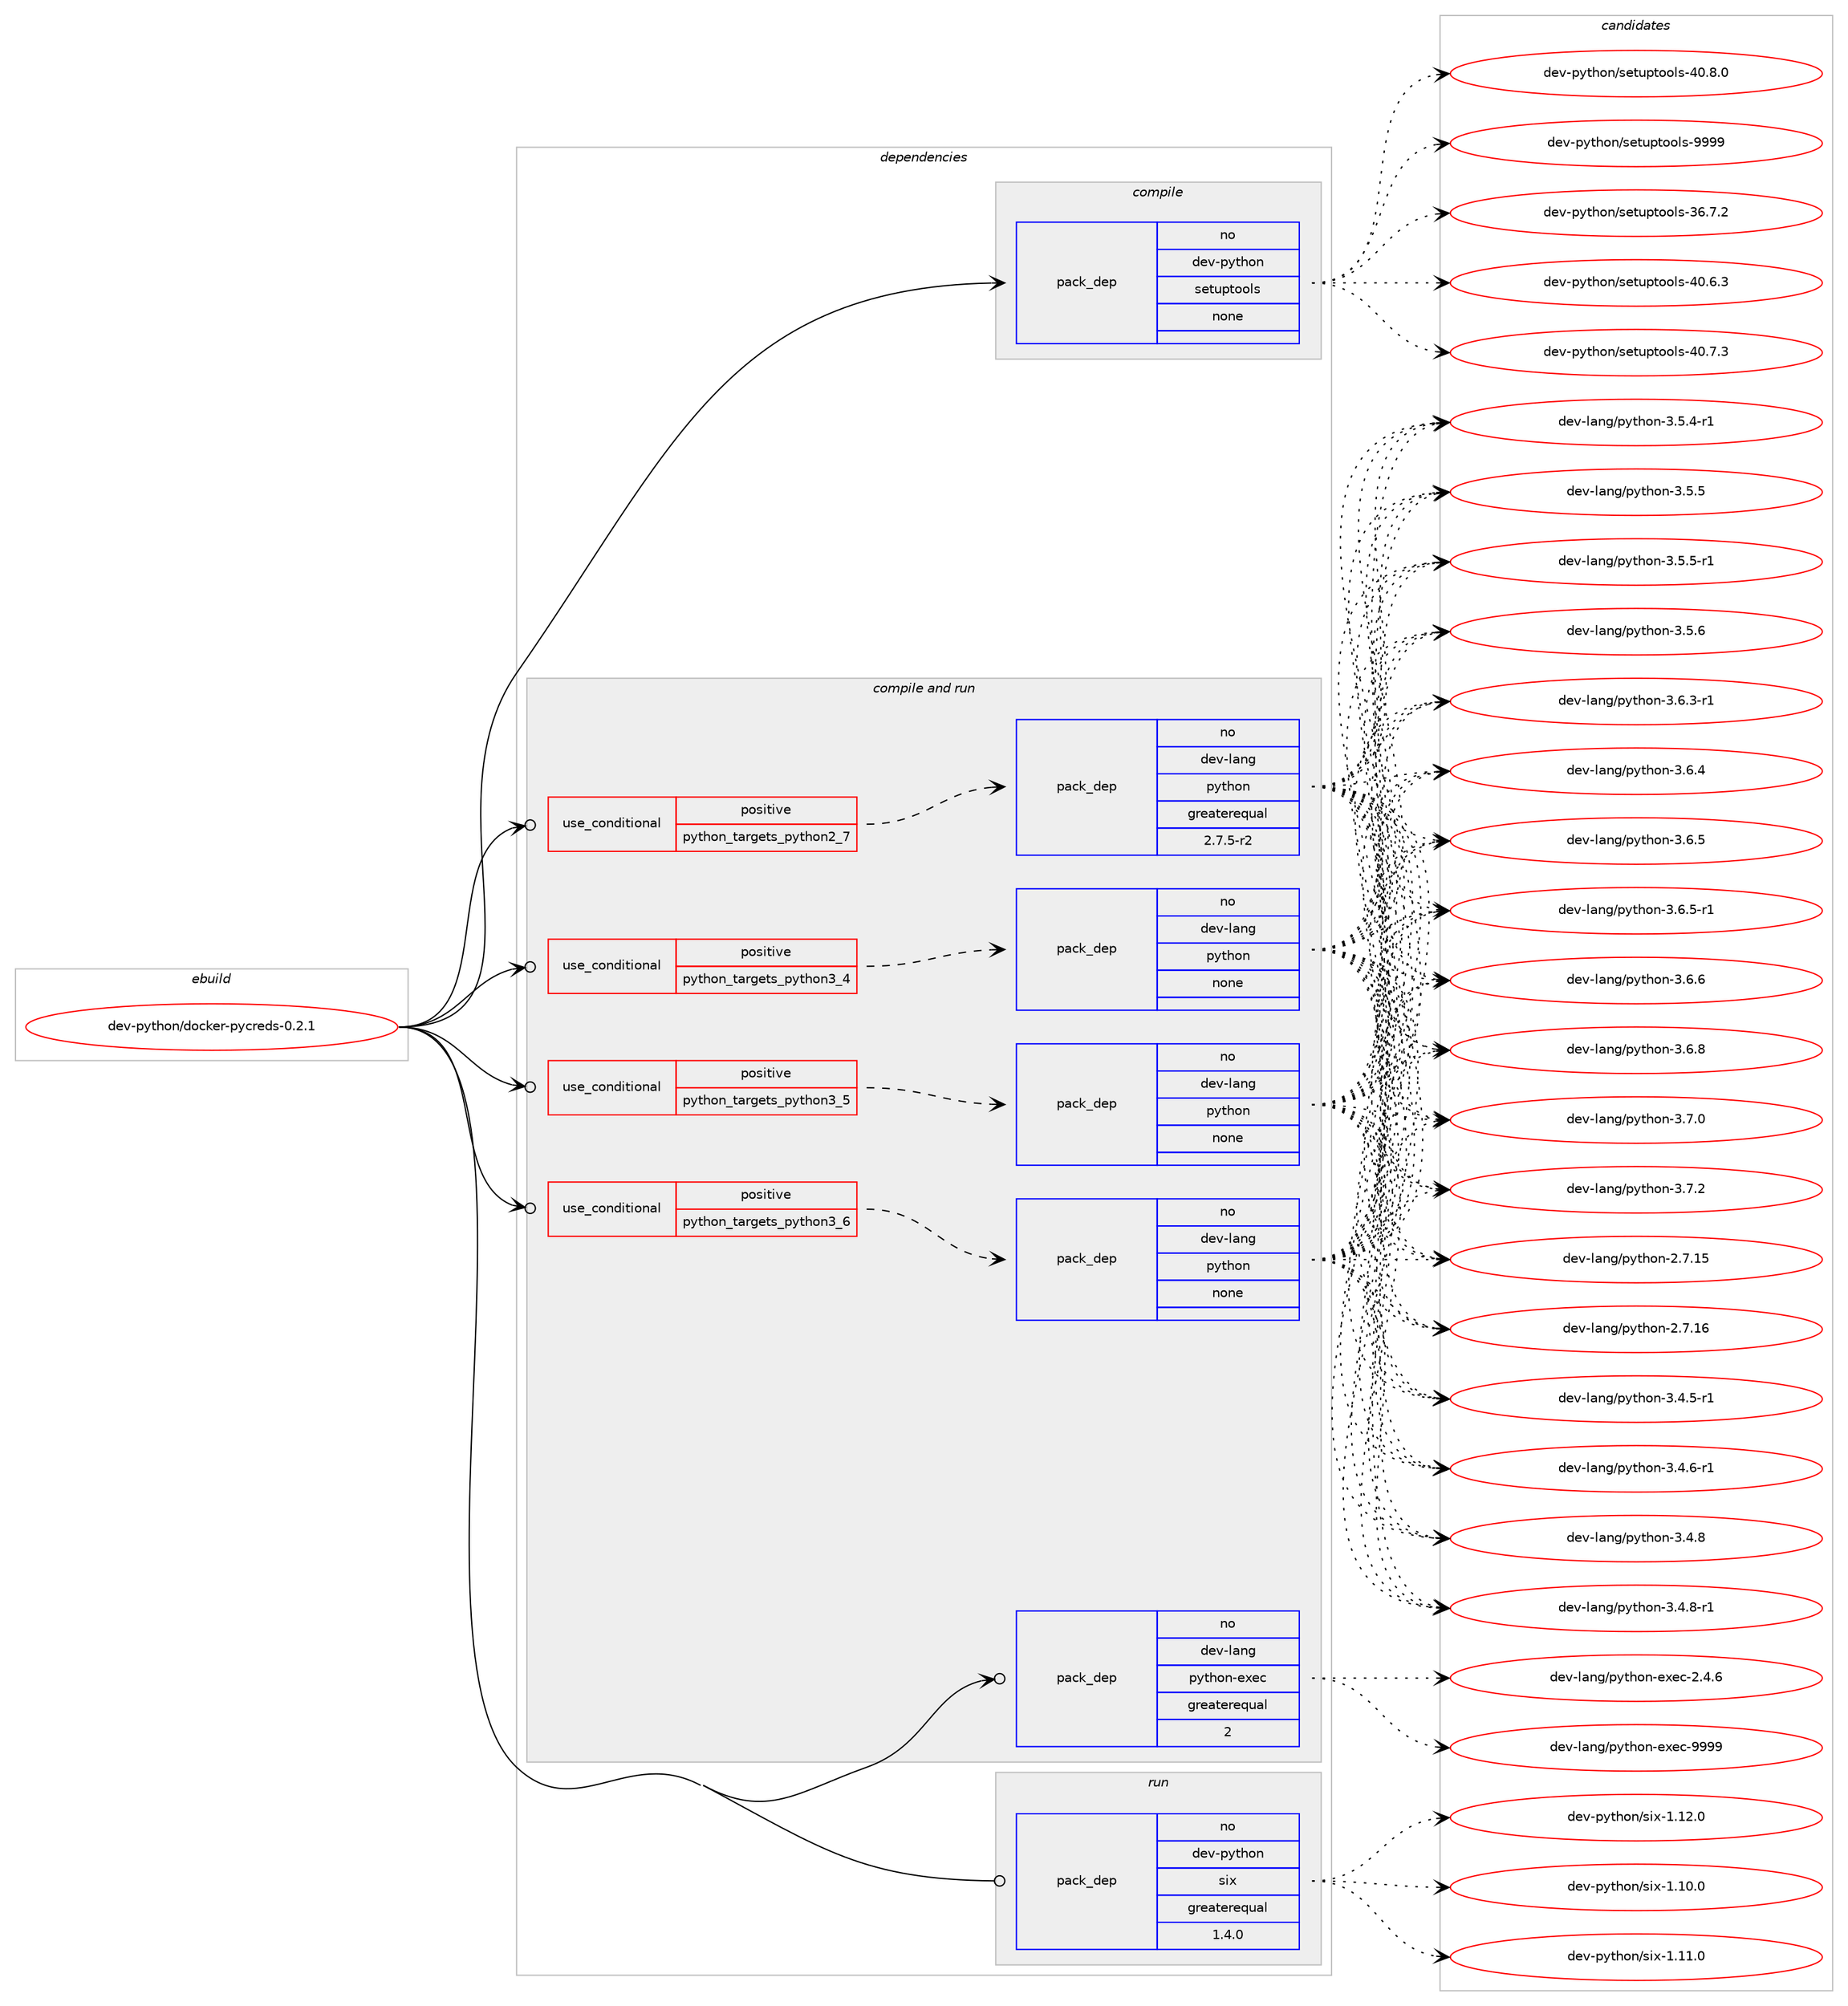 digraph prolog {

# *************
# Graph options
# *************

newrank=true;
concentrate=true;
compound=true;
graph [rankdir=LR,fontname=Helvetica,fontsize=10,ranksep=1.5];#, ranksep=2.5, nodesep=0.2];
edge  [arrowhead=vee];
node  [fontname=Helvetica,fontsize=10];

# **********
# The ebuild
# **********

subgraph cluster_leftcol {
color=gray;
rank=same;
label=<<i>ebuild</i>>;
id [label="dev-python/docker-pycreds-0.2.1", color=red, width=4, href="../dev-python/docker-pycreds-0.2.1.svg"];
}

# ****************
# The dependencies
# ****************

subgraph cluster_midcol {
color=gray;
label=<<i>dependencies</i>>;
subgraph cluster_compile {
fillcolor="#eeeeee";
style=filled;
label=<<i>compile</i>>;
subgraph pack1010055 {
dependency1406873 [label=<<TABLE BORDER="0" CELLBORDER="1" CELLSPACING="0" CELLPADDING="4" WIDTH="220"><TR><TD ROWSPAN="6" CELLPADDING="30">pack_dep</TD></TR><TR><TD WIDTH="110">no</TD></TR><TR><TD>dev-python</TD></TR><TR><TD>setuptools</TD></TR><TR><TD>none</TD></TR><TR><TD></TD></TR></TABLE>>, shape=none, color=blue];
}
id:e -> dependency1406873:w [weight=20,style="solid",arrowhead="vee"];
}
subgraph cluster_compileandrun {
fillcolor="#eeeeee";
style=filled;
label=<<i>compile and run</i>>;
subgraph cond373562 {
dependency1406874 [label=<<TABLE BORDER="0" CELLBORDER="1" CELLSPACING="0" CELLPADDING="4"><TR><TD ROWSPAN="3" CELLPADDING="10">use_conditional</TD></TR><TR><TD>positive</TD></TR><TR><TD>python_targets_python2_7</TD></TR></TABLE>>, shape=none, color=red];
subgraph pack1010056 {
dependency1406875 [label=<<TABLE BORDER="0" CELLBORDER="1" CELLSPACING="0" CELLPADDING="4" WIDTH="220"><TR><TD ROWSPAN="6" CELLPADDING="30">pack_dep</TD></TR><TR><TD WIDTH="110">no</TD></TR><TR><TD>dev-lang</TD></TR><TR><TD>python</TD></TR><TR><TD>greaterequal</TD></TR><TR><TD>2.7.5-r2</TD></TR></TABLE>>, shape=none, color=blue];
}
dependency1406874:e -> dependency1406875:w [weight=20,style="dashed",arrowhead="vee"];
}
id:e -> dependency1406874:w [weight=20,style="solid",arrowhead="odotvee"];
subgraph cond373563 {
dependency1406876 [label=<<TABLE BORDER="0" CELLBORDER="1" CELLSPACING="0" CELLPADDING="4"><TR><TD ROWSPAN="3" CELLPADDING="10">use_conditional</TD></TR><TR><TD>positive</TD></TR><TR><TD>python_targets_python3_4</TD></TR></TABLE>>, shape=none, color=red];
subgraph pack1010057 {
dependency1406877 [label=<<TABLE BORDER="0" CELLBORDER="1" CELLSPACING="0" CELLPADDING="4" WIDTH="220"><TR><TD ROWSPAN="6" CELLPADDING="30">pack_dep</TD></TR><TR><TD WIDTH="110">no</TD></TR><TR><TD>dev-lang</TD></TR><TR><TD>python</TD></TR><TR><TD>none</TD></TR><TR><TD></TD></TR></TABLE>>, shape=none, color=blue];
}
dependency1406876:e -> dependency1406877:w [weight=20,style="dashed",arrowhead="vee"];
}
id:e -> dependency1406876:w [weight=20,style="solid",arrowhead="odotvee"];
subgraph cond373564 {
dependency1406878 [label=<<TABLE BORDER="0" CELLBORDER="1" CELLSPACING="0" CELLPADDING="4"><TR><TD ROWSPAN="3" CELLPADDING="10">use_conditional</TD></TR><TR><TD>positive</TD></TR><TR><TD>python_targets_python3_5</TD></TR></TABLE>>, shape=none, color=red];
subgraph pack1010058 {
dependency1406879 [label=<<TABLE BORDER="0" CELLBORDER="1" CELLSPACING="0" CELLPADDING="4" WIDTH="220"><TR><TD ROWSPAN="6" CELLPADDING="30">pack_dep</TD></TR><TR><TD WIDTH="110">no</TD></TR><TR><TD>dev-lang</TD></TR><TR><TD>python</TD></TR><TR><TD>none</TD></TR><TR><TD></TD></TR></TABLE>>, shape=none, color=blue];
}
dependency1406878:e -> dependency1406879:w [weight=20,style="dashed",arrowhead="vee"];
}
id:e -> dependency1406878:w [weight=20,style="solid",arrowhead="odotvee"];
subgraph cond373565 {
dependency1406880 [label=<<TABLE BORDER="0" CELLBORDER="1" CELLSPACING="0" CELLPADDING="4"><TR><TD ROWSPAN="3" CELLPADDING="10">use_conditional</TD></TR><TR><TD>positive</TD></TR><TR><TD>python_targets_python3_6</TD></TR></TABLE>>, shape=none, color=red];
subgraph pack1010059 {
dependency1406881 [label=<<TABLE BORDER="0" CELLBORDER="1" CELLSPACING="0" CELLPADDING="4" WIDTH="220"><TR><TD ROWSPAN="6" CELLPADDING="30">pack_dep</TD></TR><TR><TD WIDTH="110">no</TD></TR><TR><TD>dev-lang</TD></TR><TR><TD>python</TD></TR><TR><TD>none</TD></TR><TR><TD></TD></TR></TABLE>>, shape=none, color=blue];
}
dependency1406880:e -> dependency1406881:w [weight=20,style="dashed",arrowhead="vee"];
}
id:e -> dependency1406880:w [weight=20,style="solid",arrowhead="odotvee"];
subgraph pack1010060 {
dependency1406882 [label=<<TABLE BORDER="0" CELLBORDER="1" CELLSPACING="0" CELLPADDING="4" WIDTH="220"><TR><TD ROWSPAN="6" CELLPADDING="30">pack_dep</TD></TR><TR><TD WIDTH="110">no</TD></TR><TR><TD>dev-lang</TD></TR><TR><TD>python-exec</TD></TR><TR><TD>greaterequal</TD></TR><TR><TD>2</TD></TR></TABLE>>, shape=none, color=blue];
}
id:e -> dependency1406882:w [weight=20,style="solid",arrowhead="odotvee"];
}
subgraph cluster_run {
fillcolor="#eeeeee";
style=filled;
label=<<i>run</i>>;
subgraph pack1010061 {
dependency1406883 [label=<<TABLE BORDER="0" CELLBORDER="1" CELLSPACING="0" CELLPADDING="4" WIDTH="220"><TR><TD ROWSPAN="6" CELLPADDING="30">pack_dep</TD></TR><TR><TD WIDTH="110">no</TD></TR><TR><TD>dev-python</TD></TR><TR><TD>six</TD></TR><TR><TD>greaterequal</TD></TR><TR><TD>1.4.0</TD></TR></TABLE>>, shape=none, color=blue];
}
id:e -> dependency1406883:w [weight=20,style="solid",arrowhead="odot"];
}
}

# **************
# The candidates
# **************

subgraph cluster_choices {
rank=same;
color=gray;
label=<<i>candidates</i>>;

subgraph choice1010055 {
color=black;
nodesep=1;
choice100101118451121211161041111104711510111611711211611111110811545515446554650 [label="dev-python/setuptools-36.7.2", color=red, width=4,href="../dev-python/setuptools-36.7.2.svg"];
choice100101118451121211161041111104711510111611711211611111110811545524846544651 [label="dev-python/setuptools-40.6.3", color=red, width=4,href="../dev-python/setuptools-40.6.3.svg"];
choice100101118451121211161041111104711510111611711211611111110811545524846554651 [label="dev-python/setuptools-40.7.3", color=red, width=4,href="../dev-python/setuptools-40.7.3.svg"];
choice100101118451121211161041111104711510111611711211611111110811545524846564648 [label="dev-python/setuptools-40.8.0", color=red, width=4,href="../dev-python/setuptools-40.8.0.svg"];
choice10010111845112121116104111110471151011161171121161111111081154557575757 [label="dev-python/setuptools-9999", color=red, width=4,href="../dev-python/setuptools-9999.svg"];
dependency1406873:e -> choice100101118451121211161041111104711510111611711211611111110811545515446554650:w [style=dotted,weight="100"];
dependency1406873:e -> choice100101118451121211161041111104711510111611711211611111110811545524846544651:w [style=dotted,weight="100"];
dependency1406873:e -> choice100101118451121211161041111104711510111611711211611111110811545524846554651:w [style=dotted,weight="100"];
dependency1406873:e -> choice100101118451121211161041111104711510111611711211611111110811545524846564648:w [style=dotted,weight="100"];
dependency1406873:e -> choice10010111845112121116104111110471151011161171121161111111081154557575757:w [style=dotted,weight="100"];
}
subgraph choice1010056 {
color=black;
nodesep=1;
choice10010111845108971101034711212111610411111045504655464953 [label="dev-lang/python-2.7.15", color=red, width=4,href="../dev-lang/python-2.7.15.svg"];
choice10010111845108971101034711212111610411111045504655464954 [label="dev-lang/python-2.7.16", color=red, width=4,href="../dev-lang/python-2.7.16.svg"];
choice1001011184510897110103471121211161041111104551465246534511449 [label="dev-lang/python-3.4.5-r1", color=red, width=4,href="../dev-lang/python-3.4.5-r1.svg"];
choice1001011184510897110103471121211161041111104551465246544511449 [label="dev-lang/python-3.4.6-r1", color=red, width=4,href="../dev-lang/python-3.4.6-r1.svg"];
choice100101118451089711010347112121116104111110455146524656 [label="dev-lang/python-3.4.8", color=red, width=4,href="../dev-lang/python-3.4.8.svg"];
choice1001011184510897110103471121211161041111104551465246564511449 [label="dev-lang/python-3.4.8-r1", color=red, width=4,href="../dev-lang/python-3.4.8-r1.svg"];
choice1001011184510897110103471121211161041111104551465346524511449 [label="dev-lang/python-3.5.4-r1", color=red, width=4,href="../dev-lang/python-3.5.4-r1.svg"];
choice100101118451089711010347112121116104111110455146534653 [label="dev-lang/python-3.5.5", color=red, width=4,href="../dev-lang/python-3.5.5.svg"];
choice1001011184510897110103471121211161041111104551465346534511449 [label="dev-lang/python-3.5.5-r1", color=red, width=4,href="../dev-lang/python-3.5.5-r1.svg"];
choice100101118451089711010347112121116104111110455146534654 [label="dev-lang/python-3.5.6", color=red, width=4,href="../dev-lang/python-3.5.6.svg"];
choice1001011184510897110103471121211161041111104551465446514511449 [label="dev-lang/python-3.6.3-r1", color=red, width=4,href="../dev-lang/python-3.6.3-r1.svg"];
choice100101118451089711010347112121116104111110455146544652 [label="dev-lang/python-3.6.4", color=red, width=4,href="../dev-lang/python-3.6.4.svg"];
choice100101118451089711010347112121116104111110455146544653 [label="dev-lang/python-3.6.5", color=red, width=4,href="../dev-lang/python-3.6.5.svg"];
choice1001011184510897110103471121211161041111104551465446534511449 [label="dev-lang/python-3.6.5-r1", color=red, width=4,href="../dev-lang/python-3.6.5-r1.svg"];
choice100101118451089711010347112121116104111110455146544654 [label="dev-lang/python-3.6.6", color=red, width=4,href="../dev-lang/python-3.6.6.svg"];
choice100101118451089711010347112121116104111110455146544656 [label="dev-lang/python-3.6.8", color=red, width=4,href="../dev-lang/python-3.6.8.svg"];
choice100101118451089711010347112121116104111110455146554648 [label="dev-lang/python-3.7.0", color=red, width=4,href="../dev-lang/python-3.7.0.svg"];
choice100101118451089711010347112121116104111110455146554650 [label="dev-lang/python-3.7.2", color=red, width=4,href="../dev-lang/python-3.7.2.svg"];
dependency1406875:e -> choice10010111845108971101034711212111610411111045504655464953:w [style=dotted,weight="100"];
dependency1406875:e -> choice10010111845108971101034711212111610411111045504655464954:w [style=dotted,weight="100"];
dependency1406875:e -> choice1001011184510897110103471121211161041111104551465246534511449:w [style=dotted,weight="100"];
dependency1406875:e -> choice1001011184510897110103471121211161041111104551465246544511449:w [style=dotted,weight="100"];
dependency1406875:e -> choice100101118451089711010347112121116104111110455146524656:w [style=dotted,weight="100"];
dependency1406875:e -> choice1001011184510897110103471121211161041111104551465246564511449:w [style=dotted,weight="100"];
dependency1406875:e -> choice1001011184510897110103471121211161041111104551465346524511449:w [style=dotted,weight="100"];
dependency1406875:e -> choice100101118451089711010347112121116104111110455146534653:w [style=dotted,weight="100"];
dependency1406875:e -> choice1001011184510897110103471121211161041111104551465346534511449:w [style=dotted,weight="100"];
dependency1406875:e -> choice100101118451089711010347112121116104111110455146534654:w [style=dotted,weight="100"];
dependency1406875:e -> choice1001011184510897110103471121211161041111104551465446514511449:w [style=dotted,weight="100"];
dependency1406875:e -> choice100101118451089711010347112121116104111110455146544652:w [style=dotted,weight="100"];
dependency1406875:e -> choice100101118451089711010347112121116104111110455146544653:w [style=dotted,weight="100"];
dependency1406875:e -> choice1001011184510897110103471121211161041111104551465446534511449:w [style=dotted,weight="100"];
dependency1406875:e -> choice100101118451089711010347112121116104111110455146544654:w [style=dotted,weight="100"];
dependency1406875:e -> choice100101118451089711010347112121116104111110455146544656:w [style=dotted,weight="100"];
dependency1406875:e -> choice100101118451089711010347112121116104111110455146554648:w [style=dotted,weight="100"];
dependency1406875:e -> choice100101118451089711010347112121116104111110455146554650:w [style=dotted,weight="100"];
}
subgraph choice1010057 {
color=black;
nodesep=1;
choice10010111845108971101034711212111610411111045504655464953 [label="dev-lang/python-2.7.15", color=red, width=4,href="../dev-lang/python-2.7.15.svg"];
choice10010111845108971101034711212111610411111045504655464954 [label="dev-lang/python-2.7.16", color=red, width=4,href="../dev-lang/python-2.7.16.svg"];
choice1001011184510897110103471121211161041111104551465246534511449 [label="dev-lang/python-3.4.5-r1", color=red, width=4,href="../dev-lang/python-3.4.5-r1.svg"];
choice1001011184510897110103471121211161041111104551465246544511449 [label="dev-lang/python-3.4.6-r1", color=red, width=4,href="../dev-lang/python-3.4.6-r1.svg"];
choice100101118451089711010347112121116104111110455146524656 [label="dev-lang/python-3.4.8", color=red, width=4,href="../dev-lang/python-3.4.8.svg"];
choice1001011184510897110103471121211161041111104551465246564511449 [label="dev-lang/python-3.4.8-r1", color=red, width=4,href="../dev-lang/python-3.4.8-r1.svg"];
choice1001011184510897110103471121211161041111104551465346524511449 [label="dev-lang/python-3.5.4-r1", color=red, width=4,href="../dev-lang/python-3.5.4-r1.svg"];
choice100101118451089711010347112121116104111110455146534653 [label="dev-lang/python-3.5.5", color=red, width=4,href="../dev-lang/python-3.5.5.svg"];
choice1001011184510897110103471121211161041111104551465346534511449 [label="dev-lang/python-3.5.5-r1", color=red, width=4,href="../dev-lang/python-3.5.5-r1.svg"];
choice100101118451089711010347112121116104111110455146534654 [label="dev-lang/python-3.5.6", color=red, width=4,href="../dev-lang/python-3.5.6.svg"];
choice1001011184510897110103471121211161041111104551465446514511449 [label="dev-lang/python-3.6.3-r1", color=red, width=4,href="../dev-lang/python-3.6.3-r1.svg"];
choice100101118451089711010347112121116104111110455146544652 [label="dev-lang/python-3.6.4", color=red, width=4,href="../dev-lang/python-3.6.4.svg"];
choice100101118451089711010347112121116104111110455146544653 [label="dev-lang/python-3.6.5", color=red, width=4,href="../dev-lang/python-3.6.5.svg"];
choice1001011184510897110103471121211161041111104551465446534511449 [label="dev-lang/python-3.6.5-r1", color=red, width=4,href="../dev-lang/python-3.6.5-r1.svg"];
choice100101118451089711010347112121116104111110455146544654 [label="dev-lang/python-3.6.6", color=red, width=4,href="../dev-lang/python-3.6.6.svg"];
choice100101118451089711010347112121116104111110455146544656 [label="dev-lang/python-3.6.8", color=red, width=4,href="../dev-lang/python-3.6.8.svg"];
choice100101118451089711010347112121116104111110455146554648 [label="dev-lang/python-3.7.0", color=red, width=4,href="../dev-lang/python-3.7.0.svg"];
choice100101118451089711010347112121116104111110455146554650 [label="dev-lang/python-3.7.2", color=red, width=4,href="../dev-lang/python-3.7.2.svg"];
dependency1406877:e -> choice10010111845108971101034711212111610411111045504655464953:w [style=dotted,weight="100"];
dependency1406877:e -> choice10010111845108971101034711212111610411111045504655464954:w [style=dotted,weight="100"];
dependency1406877:e -> choice1001011184510897110103471121211161041111104551465246534511449:w [style=dotted,weight="100"];
dependency1406877:e -> choice1001011184510897110103471121211161041111104551465246544511449:w [style=dotted,weight="100"];
dependency1406877:e -> choice100101118451089711010347112121116104111110455146524656:w [style=dotted,weight="100"];
dependency1406877:e -> choice1001011184510897110103471121211161041111104551465246564511449:w [style=dotted,weight="100"];
dependency1406877:e -> choice1001011184510897110103471121211161041111104551465346524511449:w [style=dotted,weight="100"];
dependency1406877:e -> choice100101118451089711010347112121116104111110455146534653:w [style=dotted,weight="100"];
dependency1406877:e -> choice1001011184510897110103471121211161041111104551465346534511449:w [style=dotted,weight="100"];
dependency1406877:e -> choice100101118451089711010347112121116104111110455146534654:w [style=dotted,weight="100"];
dependency1406877:e -> choice1001011184510897110103471121211161041111104551465446514511449:w [style=dotted,weight="100"];
dependency1406877:e -> choice100101118451089711010347112121116104111110455146544652:w [style=dotted,weight="100"];
dependency1406877:e -> choice100101118451089711010347112121116104111110455146544653:w [style=dotted,weight="100"];
dependency1406877:e -> choice1001011184510897110103471121211161041111104551465446534511449:w [style=dotted,weight="100"];
dependency1406877:e -> choice100101118451089711010347112121116104111110455146544654:w [style=dotted,weight="100"];
dependency1406877:e -> choice100101118451089711010347112121116104111110455146544656:w [style=dotted,weight="100"];
dependency1406877:e -> choice100101118451089711010347112121116104111110455146554648:w [style=dotted,weight="100"];
dependency1406877:e -> choice100101118451089711010347112121116104111110455146554650:w [style=dotted,weight="100"];
}
subgraph choice1010058 {
color=black;
nodesep=1;
choice10010111845108971101034711212111610411111045504655464953 [label="dev-lang/python-2.7.15", color=red, width=4,href="../dev-lang/python-2.7.15.svg"];
choice10010111845108971101034711212111610411111045504655464954 [label="dev-lang/python-2.7.16", color=red, width=4,href="../dev-lang/python-2.7.16.svg"];
choice1001011184510897110103471121211161041111104551465246534511449 [label="dev-lang/python-3.4.5-r1", color=red, width=4,href="../dev-lang/python-3.4.5-r1.svg"];
choice1001011184510897110103471121211161041111104551465246544511449 [label="dev-lang/python-3.4.6-r1", color=red, width=4,href="../dev-lang/python-3.4.6-r1.svg"];
choice100101118451089711010347112121116104111110455146524656 [label="dev-lang/python-3.4.8", color=red, width=4,href="../dev-lang/python-3.4.8.svg"];
choice1001011184510897110103471121211161041111104551465246564511449 [label="dev-lang/python-3.4.8-r1", color=red, width=4,href="../dev-lang/python-3.4.8-r1.svg"];
choice1001011184510897110103471121211161041111104551465346524511449 [label="dev-lang/python-3.5.4-r1", color=red, width=4,href="../dev-lang/python-3.5.4-r1.svg"];
choice100101118451089711010347112121116104111110455146534653 [label="dev-lang/python-3.5.5", color=red, width=4,href="../dev-lang/python-3.5.5.svg"];
choice1001011184510897110103471121211161041111104551465346534511449 [label="dev-lang/python-3.5.5-r1", color=red, width=4,href="../dev-lang/python-3.5.5-r1.svg"];
choice100101118451089711010347112121116104111110455146534654 [label="dev-lang/python-3.5.6", color=red, width=4,href="../dev-lang/python-3.5.6.svg"];
choice1001011184510897110103471121211161041111104551465446514511449 [label="dev-lang/python-3.6.3-r1", color=red, width=4,href="../dev-lang/python-3.6.3-r1.svg"];
choice100101118451089711010347112121116104111110455146544652 [label="dev-lang/python-3.6.4", color=red, width=4,href="../dev-lang/python-3.6.4.svg"];
choice100101118451089711010347112121116104111110455146544653 [label="dev-lang/python-3.6.5", color=red, width=4,href="../dev-lang/python-3.6.5.svg"];
choice1001011184510897110103471121211161041111104551465446534511449 [label="dev-lang/python-3.6.5-r1", color=red, width=4,href="../dev-lang/python-3.6.5-r1.svg"];
choice100101118451089711010347112121116104111110455146544654 [label="dev-lang/python-3.6.6", color=red, width=4,href="../dev-lang/python-3.6.6.svg"];
choice100101118451089711010347112121116104111110455146544656 [label="dev-lang/python-3.6.8", color=red, width=4,href="../dev-lang/python-3.6.8.svg"];
choice100101118451089711010347112121116104111110455146554648 [label="dev-lang/python-3.7.0", color=red, width=4,href="../dev-lang/python-3.7.0.svg"];
choice100101118451089711010347112121116104111110455146554650 [label="dev-lang/python-3.7.2", color=red, width=4,href="../dev-lang/python-3.7.2.svg"];
dependency1406879:e -> choice10010111845108971101034711212111610411111045504655464953:w [style=dotted,weight="100"];
dependency1406879:e -> choice10010111845108971101034711212111610411111045504655464954:w [style=dotted,weight="100"];
dependency1406879:e -> choice1001011184510897110103471121211161041111104551465246534511449:w [style=dotted,weight="100"];
dependency1406879:e -> choice1001011184510897110103471121211161041111104551465246544511449:w [style=dotted,weight="100"];
dependency1406879:e -> choice100101118451089711010347112121116104111110455146524656:w [style=dotted,weight="100"];
dependency1406879:e -> choice1001011184510897110103471121211161041111104551465246564511449:w [style=dotted,weight="100"];
dependency1406879:e -> choice1001011184510897110103471121211161041111104551465346524511449:w [style=dotted,weight="100"];
dependency1406879:e -> choice100101118451089711010347112121116104111110455146534653:w [style=dotted,weight="100"];
dependency1406879:e -> choice1001011184510897110103471121211161041111104551465346534511449:w [style=dotted,weight="100"];
dependency1406879:e -> choice100101118451089711010347112121116104111110455146534654:w [style=dotted,weight="100"];
dependency1406879:e -> choice1001011184510897110103471121211161041111104551465446514511449:w [style=dotted,weight="100"];
dependency1406879:e -> choice100101118451089711010347112121116104111110455146544652:w [style=dotted,weight="100"];
dependency1406879:e -> choice100101118451089711010347112121116104111110455146544653:w [style=dotted,weight="100"];
dependency1406879:e -> choice1001011184510897110103471121211161041111104551465446534511449:w [style=dotted,weight="100"];
dependency1406879:e -> choice100101118451089711010347112121116104111110455146544654:w [style=dotted,weight="100"];
dependency1406879:e -> choice100101118451089711010347112121116104111110455146544656:w [style=dotted,weight="100"];
dependency1406879:e -> choice100101118451089711010347112121116104111110455146554648:w [style=dotted,weight="100"];
dependency1406879:e -> choice100101118451089711010347112121116104111110455146554650:w [style=dotted,weight="100"];
}
subgraph choice1010059 {
color=black;
nodesep=1;
choice10010111845108971101034711212111610411111045504655464953 [label="dev-lang/python-2.7.15", color=red, width=4,href="../dev-lang/python-2.7.15.svg"];
choice10010111845108971101034711212111610411111045504655464954 [label="dev-lang/python-2.7.16", color=red, width=4,href="../dev-lang/python-2.7.16.svg"];
choice1001011184510897110103471121211161041111104551465246534511449 [label="dev-lang/python-3.4.5-r1", color=red, width=4,href="../dev-lang/python-3.4.5-r1.svg"];
choice1001011184510897110103471121211161041111104551465246544511449 [label="dev-lang/python-3.4.6-r1", color=red, width=4,href="../dev-lang/python-3.4.6-r1.svg"];
choice100101118451089711010347112121116104111110455146524656 [label="dev-lang/python-3.4.8", color=red, width=4,href="../dev-lang/python-3.4.8.svg"];
choice1001011184510897110103471121211161041111104551465246564511449 [label="dev-lang/python-3.4.8-r1", color=red, width=4,href="../dev-lang/python-3.4.8-r1.svg"];
choice1001011184510897110103471121211161041111104551465346524511449 [label="dev-lang/python-3.5.4-r1", color=red, width=4,href="../dev-lang/python-3.5.4-r1.svg"];
choice100101118451089711010347112121116104111110455146534653 [label="dev-lang/python-3.5.5", color=red, width=4,href="../dev-lang/python-3.5.5.svg"];
choice1001011184510897110103471121211161041111104551465346534511449 [label="dev-lang/python-3.5.5-r1", color=red, width=4,href="../dev-lang/python-3.5.5-r1.svg"];
choice100101118451089711010347112121116104111110455146534654 [label="dev-lang/python-3.5.6", color=red, width=4,href="../dev-lang/python-3.5.6.svg"];
choice1001011184510897110103471121211161041111104551465446514511449 [label="dev-lang/python-3.6.3-r1", color=red, width=4,href="../dev-lang/python-3.6.3-r1.svg"];
choice100101118451089711010347112121116104111110455146544652 [label="dev-lang/python-3.6.4", color=red, width=4,href="../dev-lang/python-3.6.4.svg"];
choice100101118451089711010347112121116104111110455146544653 [label="dev-lang/python-3.6.5", color=red, width=4,href="../dev-lang/python-3.6.5.svg"];
choice1001011184510897110103471121211161041111104551465446534511449 [label="dev-lang/python-3.6.5-r1", color=red, width=4,href="../dev-lang/python-3.6.5-r1.svg"];
choice100101118451089711010347112121116104111110455146544654 [label="dev-lang/python-3.6.6", color=red, width=4,href="../dev-lang/python-3.6.6.svg"];
choice100101118451089711010347112121116104111110455146544656 [label="dev-lang/python-3.6.8", color=red, width=4,href="../dev-lang/python-3.6.8.svg"];
choice100101118451089711010347112121116104111110455146554648 [label="dev-lang/python-3.7.0", color=red, width=4,href="../dev-lang/python-3.7.0.svg"];
choice100101118451089711010347112121116104111110455146554650 [label="dev-lang/python-3.7.2", color=red, width=4,href="../dev-lang/python-3.7.2.svg"];
dependency1406881:e -> choice10010111845108971101034711212111610411111045504655464953:w [style=dotted,weight="100"];
dependency1406881:e -> choice10010111845108971101034711212111610411111045504655464954:w [style=dotted,weight="100"];
dependency1406881:e -> choice1001011184510897110103471121211161041111104551465246534511449:w [style=dotted,weight="100"];
dependency1406881:e -> choice1001011184510897110103471121211161041111104551465246544511449:w [style=dotted,weight="100"];
dependency1406881:e -> choice100101118451089711010347112121116104111110455146524656:w [style=dotted,weight="100"];
dependency1406881:e -> choice1001011184510897110103471121211161041111104551465246564511449:w [style=dotted,weight="100"];
dependency1406881:e -> choice1001011184510897110103471121211161041111104551465346524511449:w [style=dotted,weight="100"];
dependency1406881:e -> choice100101118451089711010347112121116104111110455146534653:w [style=dotted,weight="100"];
dependency1406881:e -> choice1001011184510897110103471121211161041111104551465346534511449:w [style=dotted,weight="100"];
dependency1406881:e -> choice100101118451089711010347112121116104111110455146534654:w [style=dotted,weight="100"];
dependency1406881:e -> choice1001011184510897110103471121211161041111104551465446514511449:w [style=dotted,weight="100"];
dependency1406881:e -> choice100101118451089711010347112121116104111110455146544652:w [style=dotted,weight="100"];
dependency1406881:e -> choice100101118451089711010347112121116104111110455146544653:w [style=dotted,weight="100"];
dependency1406881:e -> choice1001011184510897110103471121211161041111104551465446534511449:w [style=dotted,weight="100"];
dependency1406881:e -> choice100101118451089711010347112121116104111110455146544654:w [style=dotted,weight="100"];
dependency1406881:e -> choice100101118451089711010347112121116104111110455146544656:w [style=dotted,weight="100"];
dependency1406881:e -> choice100101118451089711010347112121116104111110455146554648:w [style=dotted,weight="100"];
dependency1406881:e -> choice100101118451089711010347112121116104111110455146554650:w [style=dotted,weight="100"];
}
subgraph choice1010060 {
color=black;
nodesep=1;
choice1001011184510897110103471121211161041111104510112010199455046524654 [label="dev-lang/python-exec-2.4.6", color=red, width=4,href="../dev-lang/python-exec-2.4.6.svg"];
choice10010111845108971101034711212111610411111045101120101994557575757 [label="dev-lang/python-exec-9999", color=red, width=4,href="../dev-lang/python-exec-9999.svg"];
dependency1406882:e -> choice1001011184510897110103471121211161041111104510112010199455046524654:w [style=dotted,weight="100"];
dependency1406882:e -> choice10010111845108971101034711212111610411111045101120101994557575757:w [style=dotted,weight="100"];
}
subgraph choice1010061 {
color=black;
nodesep=1;
choice100101118451121211161041111104711510512045494649484648 [label="dev-python/six-1.10.0", color=red, width=4,href="../dev-python/six-1.10.0.svg"];
choice100101118451121211161041111104711510512045494649494648 [label="dev-python/six-1.11.0", color=red, width=4,href="../dev-python/six-1.11.0.svg"];
choice100101118451121211161041111104711510512045494649504648 [label="dev-python/six-1.12.0", color=red, width=4,href="../dev-python/six-1.12.0.svg"];
dependency1406883:e -> choice100101118451121211161041111104711510512045494649484648:w [style=dotted,weight="100"];
dependency1406883:e -> choice100101118451121211161041111104711510512045494649494648:w [style=dotted,weight="100"];
dependency1406883:e -> choice100101118451121211161041111104711510512045494649504648:w [style=dotted,weight="100"];
}
}

}
